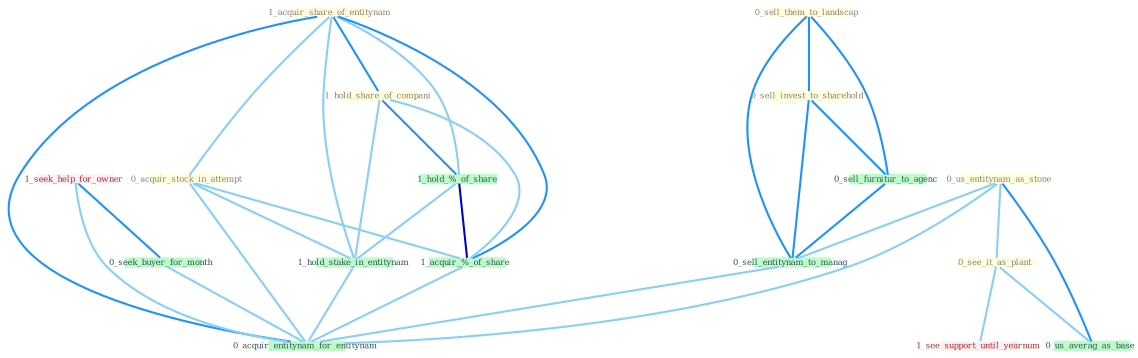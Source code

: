 Graph G{ 
    node
    [shape=polygon,style=filled,width=.5,height=.06,color="#BDFCC9",fixedsize=true,fontsize=4,
    fontcolor="#2f4f4f"];
    {node
    [color="#ffffe0", fontcolor="#8b7d6b"] "1_acquir_share_of_entitynam " "0_sell_them_to_landscap " "0_us_entitynam_as_stone " "0_acquir_stock_in_attempt " "1_hold_share_of_compani " "0_see_it_as_plant " "0_sell_invest_to_sharehold "}
{node [color="#fff0f5", fontcolor="#b22222"] "1_seek_help_for_owner " "1_see_support_until_yearnum "}
edge [color="#B0E2FF"];

	"1_acquir_share_of_entitynam " -- "0_acquir_stock_in_attempt " [w="1", color="#87cefa" ];
	"1_acquir_share_of_entitynam " -- "1_hold_share_of_compani " [w="2", color="#1e90ff" , len=0.8];
	"1_acquir_share_of_entitynam " -- "1_hold_%_of_share " [w="1", color="#87cefa" ];
	"1_acquir_share_of_entitynam " -- "1_hold_stake_in_entitynam " [w="1", color="#87cefa" ];
	"1_acquir_share_of_entitynam " -- "1_acquir_%_of_share " [w="2", color="#1e90ff" , len=0.8];
	"1_acquir_share_of_entitynam " -- "0_acquir_entitynam_for_entitynam " [w="2", color="#1e90ff" , len=0.8];
	"0_sell_them_to_landscap " -- "0_sell_invest_to_sharehold " [w="2", color="#1e90ff" , len=0.8];
	"0_sell_them_to_landscap " -- "0_sell_furnitur_to_agenc " [w="2", color="#1e90ff" , len=0.8];
	"0_sell_them_to_landscap " -- "0_sell_entitynam_to_manag " [w="2", color="#1e90ff" , len=0.8];
	"0_us_entitynam_as_stone " -- "0_see_it_as_plant " [w="1", color="#87cefa" ];
	"0_us_entitynam_as_stone " -- "0_us_averag_as_base " [w="2", color="#1e90ff" , len=0.8];
	"0_us_entitynam_as_stone " -- "0_sell_entitynam_to_manag " [w="1", color="#87cefa" ];
	"0_us_entitynam_as_stone " -- "0_acquir_entitynam_for_entitynam " [w="1", color="#87cefa" ];
	"0_acquir_stock_in_attempt " -- "1_hold_stake_in_entitynam " [w="1", color="#87cefa" ];
	"0_acquir_stock_in_attempt " -- "1_acquir_%_of_share " [w="1", color="#87cefa" ];
	"0_acquir_stock_in_attempt " -- "0_acquir_entitynam_for_entitynam " [w="1", color="#87cefa" ];
	"1_hold_share_of_compani " -- "1_hold_%_of_share " [w="2", color="#1e90ff" , len=0.8];
	"1_hold_share_of_compani " -- "1_hold_stake_in_entitynam " [w="1", color="#87cefa" ];
	"1_hold_share_of_compani " -- "1_acquir_%_of_share " [w="1", color="#87cefa" ];
	"0_see_it_as_plant " -- "1_see_support_until_yearnum " [w="1", color="#87cefa" ];
	"0_see_it_as_plant " -- "0_us_averag_as_base " [w="1", color="#87cefa" ];
	"0_sell_invest_to_sharehold " -- "0_sell_furnitur_to_agenc " [w="2", color="#1e90ff" , len=0.8];
	"0_sell_invest_to_sharehold " -- "0_sell_entitynam_to_manag " [w="2", color="#1e90ff" , len=0.8];
	"1_hold_%_of_share " -- "1_hold_stake_in_entitynam " [w="1", color="#87cefa" ];
	"1_hold_%_of_share " -- "1_acquir_%_of_share " [w="3", color="#0000cd" , len=0.6];
	"1_hold_stake_in_entitynam " -- "0_acquir_entitynam_for_entitynam " [w="1", color="#87cefa" ];
	"1_seek_help_for_owner " -- "0_seek_buyer_for_month " [w="2", color="#1e90ff" , len=0.8];
	"1_seek_help_for_owner " -- "0_acquir_entitynam_for_entitynam " [w="1", color="#87cefa" ];
	"0_seek_buyer_for_month " -- "0_acquir_entitynam_for_entitynam " [w="1", color="#87cefa" ];
	"1_acquir_%_of_share " -- "0_acquir_entitynam_for_entitynam " [w="1", color="#87cefa" ];
	"0_sell_furnitur_to_agenc " -- "0_sell_entitynam_to_manag " [w="2", color="#1e90ff" , len=0.8];
	"0_sell_entitynam_to_manag " -- "0_acquir_entitynam_for_entitynam " [w="1", color="#87cefa" ];
}